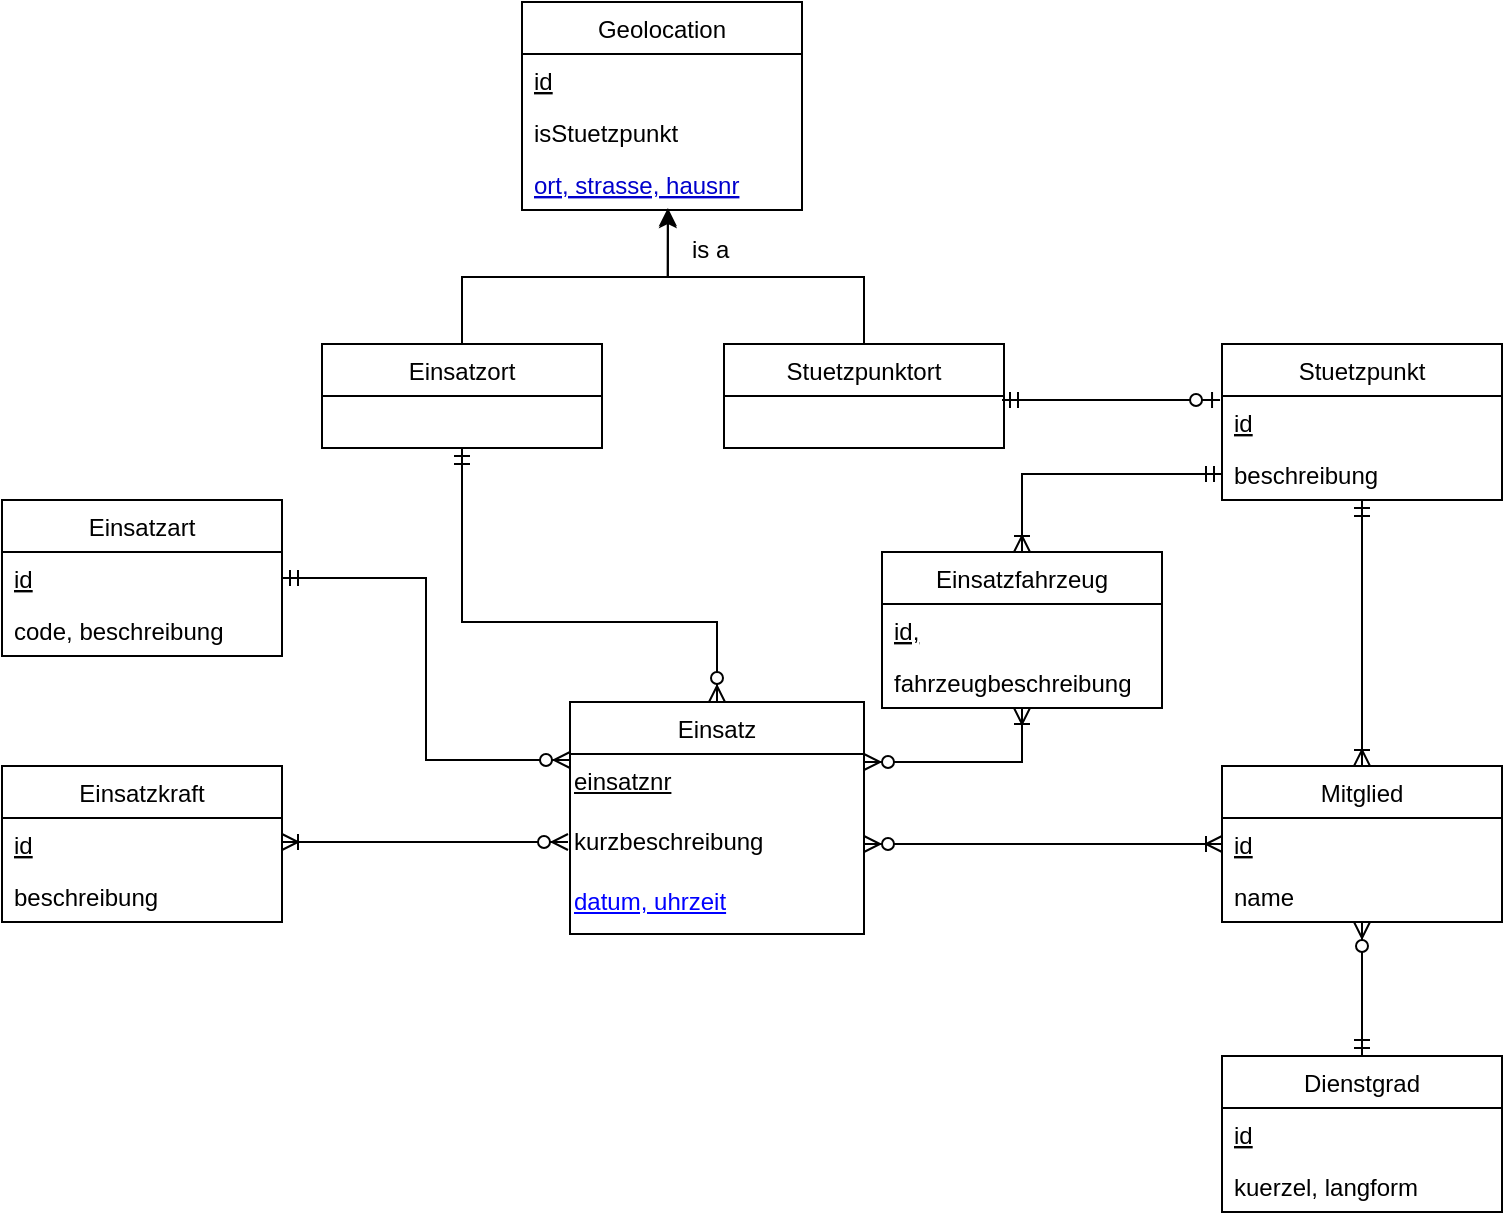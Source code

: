 <mxfile version="12.0.0" type="onedrive" pages="1"><diagram id="ilDH12kev3po-EJ1P2Dv" name="Page-1"><mxGraphModel dx="868" dy="1651" grid="1" gridSize="10" guides="1" tooltips="1" connect="1" arrows="1" fold="1" page="1" pageScale="1" pageWidth="827" pageHeight="1169" background="none" math="0" shadow="0"><root><mxCell id="0"/><mxCell id="1" parent="0"/><mxCell id="NxMTD8spt1croDc4uykK-55" style="edgeStyle=orthogonalEdgeStyle;rounded=0;orthogonalLoop=1;jettySize=auto;html=1;startArrow=ERoneToMany;startFill=0;endArrow=ERzeroToMany;endFill=1;" parent="1" source="NxMTD8spt1croDc4uykK-10" target="NxMTD8spt1croDc4uykK-18" edge="1"><mxGeometry relative="1" as="geometry"><Array as="points"><mxPoint x="570" y="240"/></Array><mxPoint x="500" y="244" as="targetPoint"/></mxGeometry></mxCell><mxCell id="DhVdAXCZiSvHxWJTMW8I-8" style="edgeStyle=orthogonalEdgeStyle;rounded=0;orthogonalLoop=1;jettySize=auto;html=1;exitX=0.5;exitY=0;exitDx=0;exitDy=0;entryX=0;entryY=0.5;entryDx=0;entryDy=0;startArrow=ERoneToMany;startFill=0;sourcePerimeterSpacing=5;endArrow=ERmandOne;endFill=0;targetPerimeterSpacing=5;strokeColor=#000000;" parent="1" source="NxMTD8spt1croDc4uykK-10" target="NxMTD8spt1croDc4uykK-64" edge="1"><mxGeometry relative="1" as="geometry"/></mxCell><mxCell id="NxMTD8spt1croDc4uykK-10" value="Einsatzfahrzeug" style="swimlane;fontStyle=0;childLayout=stackLayout;horizontal=1;startSize=26;fillColor=none;horizontalStack=0;resizeParent=1;resizeParentMax=0;resizeLast=0;collapsible=1;marginBottom=0;" parent="1" vertex="1"><mxGeometry x="500" y="135" width="140" height="78" as="geometry"/></mxCell><mxCell id="NxMTD8spt1croDc4uykK-13" value="id," style="text;strokeColor=none;fillColor=none;align=left;verticalAlign=top;spacingLeft=4;spacingRight=4;overflow=hidden;rotatable=0;points=[[0,0.5],[1,0.5]];portConstraint=eastwest;fontStyle=4" parent="NxMTD8spt1croDc4uykK-10" vertex="1"><mxGeometry y="26" width="140" height="26" as="geometry"/></mxCell><mxCell id="NxMTD8spt1croDc4uykK-63" value="fahrzeugbeschreibung" style="text;strokeColor=none;fillColor=none;align=left;verticalAlign=top;spacingLeft=4;spacingRight=4;overflow=hidden;rotatable=0;points=[[0,0.5],[1,0.5]];portConstraint=eastwest;" parent="NxMTD8spt1croDc4uykK-10" vertex="1"><mxGeometry y="52" width="140" height="26" as="geometry"/></mxCell><mxCell id="NxMTD8spt1croDc4uykK-14" value="Stuetzpunkt" style="swimlane;fontStyle=0;childLayout=stackLayout;horizontal=1;startSize=26;fillColor=none;horizontalStack=0;resizeParent=1;resizeParentMax=0;resizeLast=0;collapsible=1;marginBottom=0;" parent="1" vertex="1"><mxGeometry x="670" y="31" width="140" height="78" as="geometry"/></mxCell><mxCell id="NxMTD8spt1croDc4uykK-15" value="id" style="text;strokeColor=none;fillColor=none;align=left;verticalAlign=top;spacingLeft=4;spacingRight=4;overflow=hidden;rotatable=0;points=[[0,0.5],[1,0.5]];portConstraint=eastwest;fontStyle=4" parent="NxMTD8spt1croDc4uykK-14" vertex="1"><mxGeometry y="26" width="140" height="26" as="geometry"/></mxCell><mxCell id="NxMTD8spt1croDc4uykK-64" value="beschreibung" style="text;strokeColor=none;fillColor=none;align=left;verticalAlign=top;spacingLeft=4;spacingRight=4;overflow=hidden;rotatable=0;points=[[0,0.5],[1,0.5]];portConstraint=eastwest;" parent="NxMTD8spt1croDc4uykK-14" vertex="1"><mxGeometry y="52" width="140" height="26" as="geometry"/></mxCell><mxCell id="NxMTD8spt1croDc4uykK-18" value="Einsatz" style="swimlane;fontStyle=0;childLayout=stackLayout;horizontal=1;startSize=26;fillColor=none;horizontalStack=0;resizeParent=1;resizeParentMax=0;resizeLast=0;collapsible=1;marginBottom=0;" parent="1" vertex="1"><mxGeometry x="344" y="210" width="147" height="116" as="geometry"/></mxCell><mxCell id="ot_nPUjUUw6IYXXe0TUH-1" value="&lt;u&gt;einsatznr&lt;/u&gt;" style="text;html=1;" parent="NxMTD8spt1croDc4uykK-18" vertex="1"><mxGeometry y="26" width="147" height="30" as="geometry"/></mxCell><mxCell id="ot_nPUjUUw6IYXXe0TUH-2" value="kurzbeschreibung" style="text;html=1;" parent="NxMTD8spt1croDc4uykK-18" vertex="1"><mxGeometry y="56" width="147" height="30" as="geometry"/></mxCell><mxCell id="ot_nPUjUUw6IYXXe0TUH-4" value="&lt;font color=&quot;#0000FF&quot;&gt;&lt;u&gt;datum, uhrzeit&lt;/u&gt;&lt;/font&gt;" style="text;html=1;" parent="NxMTD8spt1croDc4uykK-18" vertex="1"><mxGeometry y="86" width="147" height="30" as="geometry"/></mxCell><mxCell id="NxMTD8spt1croDc4uykK-50" style="edgeStyle=orthogonalEdgeStyle;rounded=0;orthogonalLoop=1;jettySize=auto;html=1;endArrow=ERzeroToMany;endFill=1;startArrow=ERmandOne;startFill=0;entryX=0.5;entryY=0;entryDx=0;entryDy=0;exitX=0.5;exitY=1;exitDx=0;exitDy=0;" parent="1" source="0QjWy4FKVJac37YNp-Wn-2" target="NxMTD8spt1croDc4uykK-18" edge="1"><mxGeometry relative="1" as="geometry"><Array as="points"><mxPoint x="290" y="170"/><mxPoint x="418" y="170"/></Array><mxPoint x="417" y="200" as="targetPoint"/><mxPoint x="290" y="104" as="sourcePoint"/></mxGeometry></mxCell><mxCell id="NxMTD8spt1croDc4uykK-51" style="rounded=0;orthogonalLoop=1;jettySize=auto;html=1;entryX=-0.007;entryY=0.077;entryDx=0;entryDy=0;entryPerimeter=0;startArrow=ERmandOne;startFill=0;endArrow=ERzeroToOne;endFill=1;edgeStyle=orthogonalEdgeStyle;" parent="1" target="NxMTD8spt1croDc4uykK-15" edge="1"><mxGeometry relative="1" as="geometry"><mxPoint x="560" y="59" as="sourcePoint"/><Array as="points"><mxPoint x="560" y="59"/></Array></mxGeometry></mxCell><mxCell id="NxMTD8spt1croDc4uykK-22" value="Geolocation" style="swimlane;fontStyle=0;childLayout=stackLayout;horizontal=1;startSize=26;fillColor=none;horizontalStack=0;resizeParent=1;resizeParentMax=0;resizeLast=0;collapsible=1;marginBottom=0;" parent="1" vertex="1"><mxGeometry x="320" y="-140" width="140" height="104" as="geometry"/></mxCell><mxCell id="NxMTD8spt1croDc4uykK-23" value="id&#10;" style="text;strokeColor=none;fillColor=none;align=left;verticalAlign=top;spacingLeft=4;spacingRight=4;overflow=hidden;rotatable=0;points=[[0,0.5],[1,0.5]];portConstraint=eastwest;fontStyle=4" parent="NxMTD8spt1croDc4uykK-22" vertex="1"><mxGeometry y="26" width="140" height="26" as="geometry"/></mxCell><mxCell id="ot_nPUjUUw6IYXXe0TUH-7" value="isStuetzpunkt" style="text;strokeColor=none;fillColor=none;align=left;verticalAlign=top;spacingLeft=4;spacingRight=4;overflow=hidden;rotatable=0;points=[[0,0.5],[1,0.5]];portConstraint=eastwest;fontStyle=0" parent="NxMTD8spt1croDc4uykK-22" vertex="1"><mxGeometry y="52" width="140" height="26" as="geometry"/></mxCell><mxCell id="NxMTD8spt1croDc4uykK-34" value="ort, strasse, hausnr" style="text;strokeColor=none;fillColor=none;align=left;verticalAlign=top;spacingLeft=4;spacingRight=4;overflow=hidden;rotatable=0;points=[[0,0.5],[1,0.5]];portConstraint=eastwest;fontColor=#0000CC;fontStyle=4" parent="NxMTD8spt1croDc4uykK-22" vertex="1"><mxGeometry y="78" width="140" height="26" as="geometry"/></mxCell><mxCell id="NxMTD8spt1croDc4uykK-56" style="edgeStyle=orthogonalEdgeStyle;rounded=0;orthogonalLoop=1;jettySize=auto;html=1;startArrow=ERoneToMany;startFill=0;endArrow=ERzeroToMany;endFill=1;" parent="1" source="NxMTD8spt1croDc4uykK-26" edge="1"><mxGeometry relative="1" as="geometry"><mxPoint x="343" y="280" as="targetPoint"/><Array as="points"><mxPoint x="343" y="280"/></Array></mxGeometry></mxCell><mxCell id="NxMTD8spt1croDc4uykK-26" value="Einsatzkraft" style="swimlane;fontStyle=0;childLayout=stackLayout;horizontal=1;startSize=26;fillColor=none;horizontalStack=0;resizeParent=1;resizeParentMax=0;resizeLast=0;collapsible=1;marginBottom=0;" parent="1" vertex="1"><mxGeometry x="60" y="242" width="140" height="78" as="geometry"/></mxCell><mxCell id="NxMTD8spt1croDc4uykK-29" value="id" style="text;strokeColor=none;fillColor=none;align=left;verticalAlign=top;spacingLeft=4;spacingRight=4;overflow=hidden;rotatable=0;points=[[0,0.5],[1,0.5]];portConstraint=eastwest;fontStyle=4" parent="NxMTD8spt1croDc4uykK-26" vertex="1"><mxGeometry y="26" width="140" height="26" as="geometry"/></mxCell><mxCell id="NxMTD8spt1croDc4uykK-62" value="beschreibung" style="text;strokeColor=none;fillColor=none;align=left;verticalAlign=top;spacingLeft=4;spacingRight=4;overflow=hidden;rotatable=0;points=[[0,0.5],[1,0.5]];portConstraint=eastwest;" parent="NxMTD8spt1croDc4uykK-26" vertex="1"><mxGeometry y="52" width="140" height="26" as="geometry"/></mxCell><mxCell id="NxMTD8spt1croDc4uykK-57" style="edgeStyle=orthogonalEdgeStyle;rounded=0;orthogonalLoop=1;jettySize=auto;html=1;entryX=0;entryY=0.25;entryDx=0;entryDy=0;startArrow=ERmandOne;startFill=0;endArrow=ERzeroToMany;endFill=1;" parent="1" source="NxMTD8spt1croDc4uykK-30" target="NxMTD8spt1croDc4uykK-18" edge="1"><mxGeometry relative="1" as="geometry"/></mxCell><mxCell id="NxMTD8spt1croDc4uykK-30" value="Einsatzart" style="swimlane;fontStyle=0;childLayout=stackLayout;horizontal=1;startSize=26;fillColor=none;horizontalStack=0;resizeParent=1;resizeParentMax=0;resizeLast=0;collapsible=1;marginBottom=0;" parent="1" vertex="1"><mxGeometry x="60" y="109" width="140" height="78" as="geometry"/></mxCell><mxCell id="NxMTD8spt1croDc4uykK-33" value="id" style="text;strokeColor=none;fillColor=none;align=left;verticalAlign=top;spacingLeft=4;spacingRight=4;overflow=hidden;rotatable=0;points=[[0,0.5],[1,0.5]];portConstraint=eastwest;fontStyle=4" parent="NxMTD8spt1croDc4uykK-30" vertex="1"><mxGeometry y="26" width="140" height="26" as="geometry"/></mxCell><mxCell id="NxMTD8spt1croDc4uykK-61" value="code, beschreibung" style="text;strokeColor=none;fillColor=none;align=left;verticalAlign=top;spacingLeft=4;spacingRight=4;overflow=hidden;rotatable=0;points=[[0,0.5],[1,0.5]];portConstraint=eastwest;" parent="NxMTD8spt1croDc4uykK-30" vertex="1"><mxGeometry y="52" width="140" height="26" as="geometry"/></mxCell><mxCell id="NxMTD8spt1croDc4uykK-53" style="edgeStyle=orthogonalEdgeStyle;rounded=0;orthogonalLoop=1;jettySize=auto;html=1;entryX=0.5;entryY=1;entryDx=0;entryDy=0;endArrow=ERmandOne;endFill=0;startArrow=ERoneToMany;startFill=0;" parent="1" source="NxMTD8spt1croDc4uykK-35" target="NxMTD8spt1croDc4uykK-14" edge="1"><mxGeometry relative="1" as="geometry"/></mxCell><mxCell id="NxMTD8spt1croDc4uykK-35" value="Mitglied" style="swimlane;fontStyle=0;childLayout=stackLayout;horizontal=1;startSize=26;fillColor=none;horizontalStack=0;resizeParent=1;resizeParentMax=0;resizeLast=0;collapsible=1;marginBottom=0;" parent="1" vertex="1"><mxGeometry x="670" y="242" width="140" height="78" as="geometry"/></mxCell><mxCell id="NxMTD8spt1croDc4uykK-36" value="id" style="text;strokeColor=none;fillColor=none;align=left;verticalAlign=top;spacingLeft=4;spacingRight=4;overflow=hidden;rotatable=0;points=[[0,0.5],[1,0.5]];portConstraint=eastwest;fontStyle=4" parent="NxMTD8spt1croDc4uykK-35" vertex="1"><mxGeometry y="26" width="140" height="26" as="geometry"/></mxCell><mxCell id="NxMTD8spt1croDc4uykK-65" value="name" style="text;strokeColor=none;fillColor=none;align=left;verticalAlign=top;spacingLeft=4;spacingRight=4;overflow=hidden;rotatable=0;points=[[0,0.5],[1,0.5]];portConstraint=eastwest;" parent="NxMTD8spt1croDc4uykK-35" vertex="1"><mxGeometry y="52" width="140" height="26" as="geometry"/></mxCell><mxCell id="NxMTD8spt1croDc4uykK-54" style="edgeStyle=orthogonalEdgeStyle;rounded=0;orthogonalLoop=1;jettySize=auto;html=1;entryX=0.5;entryY=1;entryDx=0;entryDy=0;startArrow=ERmandOne;startFill=0;endArrow=ERzeroToMany;endFill=1;" parent="1" source="NxMTD8spt1croDc4uykK-39" target="NxMTD8spt1croDc4uykK-35" edge="1"><mxGeometry relative="1" as="geometry"/></mxCell><mxCell id="NxMTD8spt1croDc4uykK-39" value="Dienstgrad" style="swimlane;fontStyle=0;childLayout=stackLayout;horizontal=1;startSize=26;fillColor=none;horizontalStack=0;resizeParent=1;resizeParentMax=0;resizeLast=0;collapsible=1;marginBottom=0;" parent="1" vertex="1"><mxGeometry x="670" y="387" width="140" height="78" as="geometry"/></mxCell><mxCell id="NxMTD8spt1croDc4uykK-40" value="id" style="text;strokeColor=none;fillColor=none;align=left;verticalAlign=top;spacingLeft=4;spacingRight=4;overflow=hidden;rotatable=0;points=[[0,0.5],[1,0.5]];portConstraint=eastwest;fontStyle=4" parent="NxMTD8spt1croDc4uykK-39" vertex="1"><mxGeometry y="26" width="140" height="26" as="geometry"/></mxCell><mxCell id="NxMTD8spt1croDc4uykK-67" value="kuerzel, langform" style="text;strokeColor=none;fillColor=none;align=left;verticalAlign=top;spacingLeft=4;spacingRight=4;overflow=hidden;rotatable=0;points=[[0,0.5],[1,0.5]];portConstraint=eastwest;" parent="NxMTD8spt1croDc4uykK-39" vertex="1"><mxGeometry y="52" width="140" height="26" as="geometry"/></mxCell><mxCell id="DhVdAXCZiSvHxWJTMW8I-7" style="edgeStyle=orthogonalEdgeStyle;rounded=0;orthogonalLoop=1;jettySize=auto;html=1;exitX=0;exitY=0.5;exitDx=0;exitDy=0;entryX=1;entryY=0.5;entryDx=0;entryDy=0;startArrow=ERoneToMany;startFill=0;strokeColor=#000000;endArrow=ERzeroToMany;endFill=1;targetPerimeterSpacing=5;sourcePerimeterSpacing=5;" parent="1" source="NxMTD8spt1croDc4uykK-36" target="ot_nPUjUUw6IYXXe0TUH-2" edge="1"><mxGeometry relative="1" as="geometry"><mxPoint x="491" y="311" as="targetPoint"/></mxGeometry></mxCell><mxCell id="0QjWy4FKVJac37YNp-Wn-13" style="edgeStyle=orthogonalEdgeStyle;rounded=0;orthogonalLoop=1;jettySize=auto;html=1;entryX=0.521;entryY=0.962;entryDx=0;entryDy=0;entryPerimeter=0;" parent="1" source="0QjWy4FKVJac37YNp-Wn-2" target="NxMTD8spt1croDc4uykK-34" edge="1"><mxGeometry relative="1" as="geometry"/></mxCell><mxCell id="0QjWy4FKVJac37YNp-Wn-2" value="Einsatzort" style="swimlane;fontStyle=0;childLayout=stackLayout;horizontal=1;startSize=26;fillColor=none;horizontalStack=0;resizeParent=1;resizeParentMax=0;resizeLast=0;collapsible=1;marginBottom=0;" parent="1" vertex="1"><mxGeometry x="220" y="31" width="140" height="52" as="geometry"/></mxCell><mxCell id="0QjWy4FKVJac37YNp-Wn-12" style="edgeStyle=orthogonalEdgeStyle;rounded=0;orthogonalLoop=1;jettySize=auto;html=1;entryX=0.521;entryY=1;entryDx=0;entryDy=0;entryPerimeter=0;" parent="1" source="0QjWy4FKVJac37YNp-Wn-6" target="NxMTD8spt1croDc4uykK-34" edge="1"><mxGeometry relative="1" as="geometry"/></mxCell><mxCell id="0QjWy4FKVJac37YNp-Wn-6" value="Stuetzpunktort" style="swimlane;fontStyle=0;childLayout=stackLayout;horizontal=1;startSize=26;fillColor=none;horizontalStack=0;resizeParent=1;resizeParentMax=0;resizeLast=0;collapsible=1;marginBottom=0;" parent="1" vertex="1"><mxGeometry x="421" y="31" width="140" height="52" as="geometry"/></mxCell><mxCell id="0QjWy4FKVJac37YNp-Wn-14" value="is a" style="text;html=1;resizable=0;points=[];autosize=1;align=left;verticalAlign=top;spacingTop=-4;" parent="1" vertex="1"><mxGeometry x="403" y="-26" width="30" height="20" as="geometry"/></mxCell></root></mxGraphModel></diagram></mxfile>